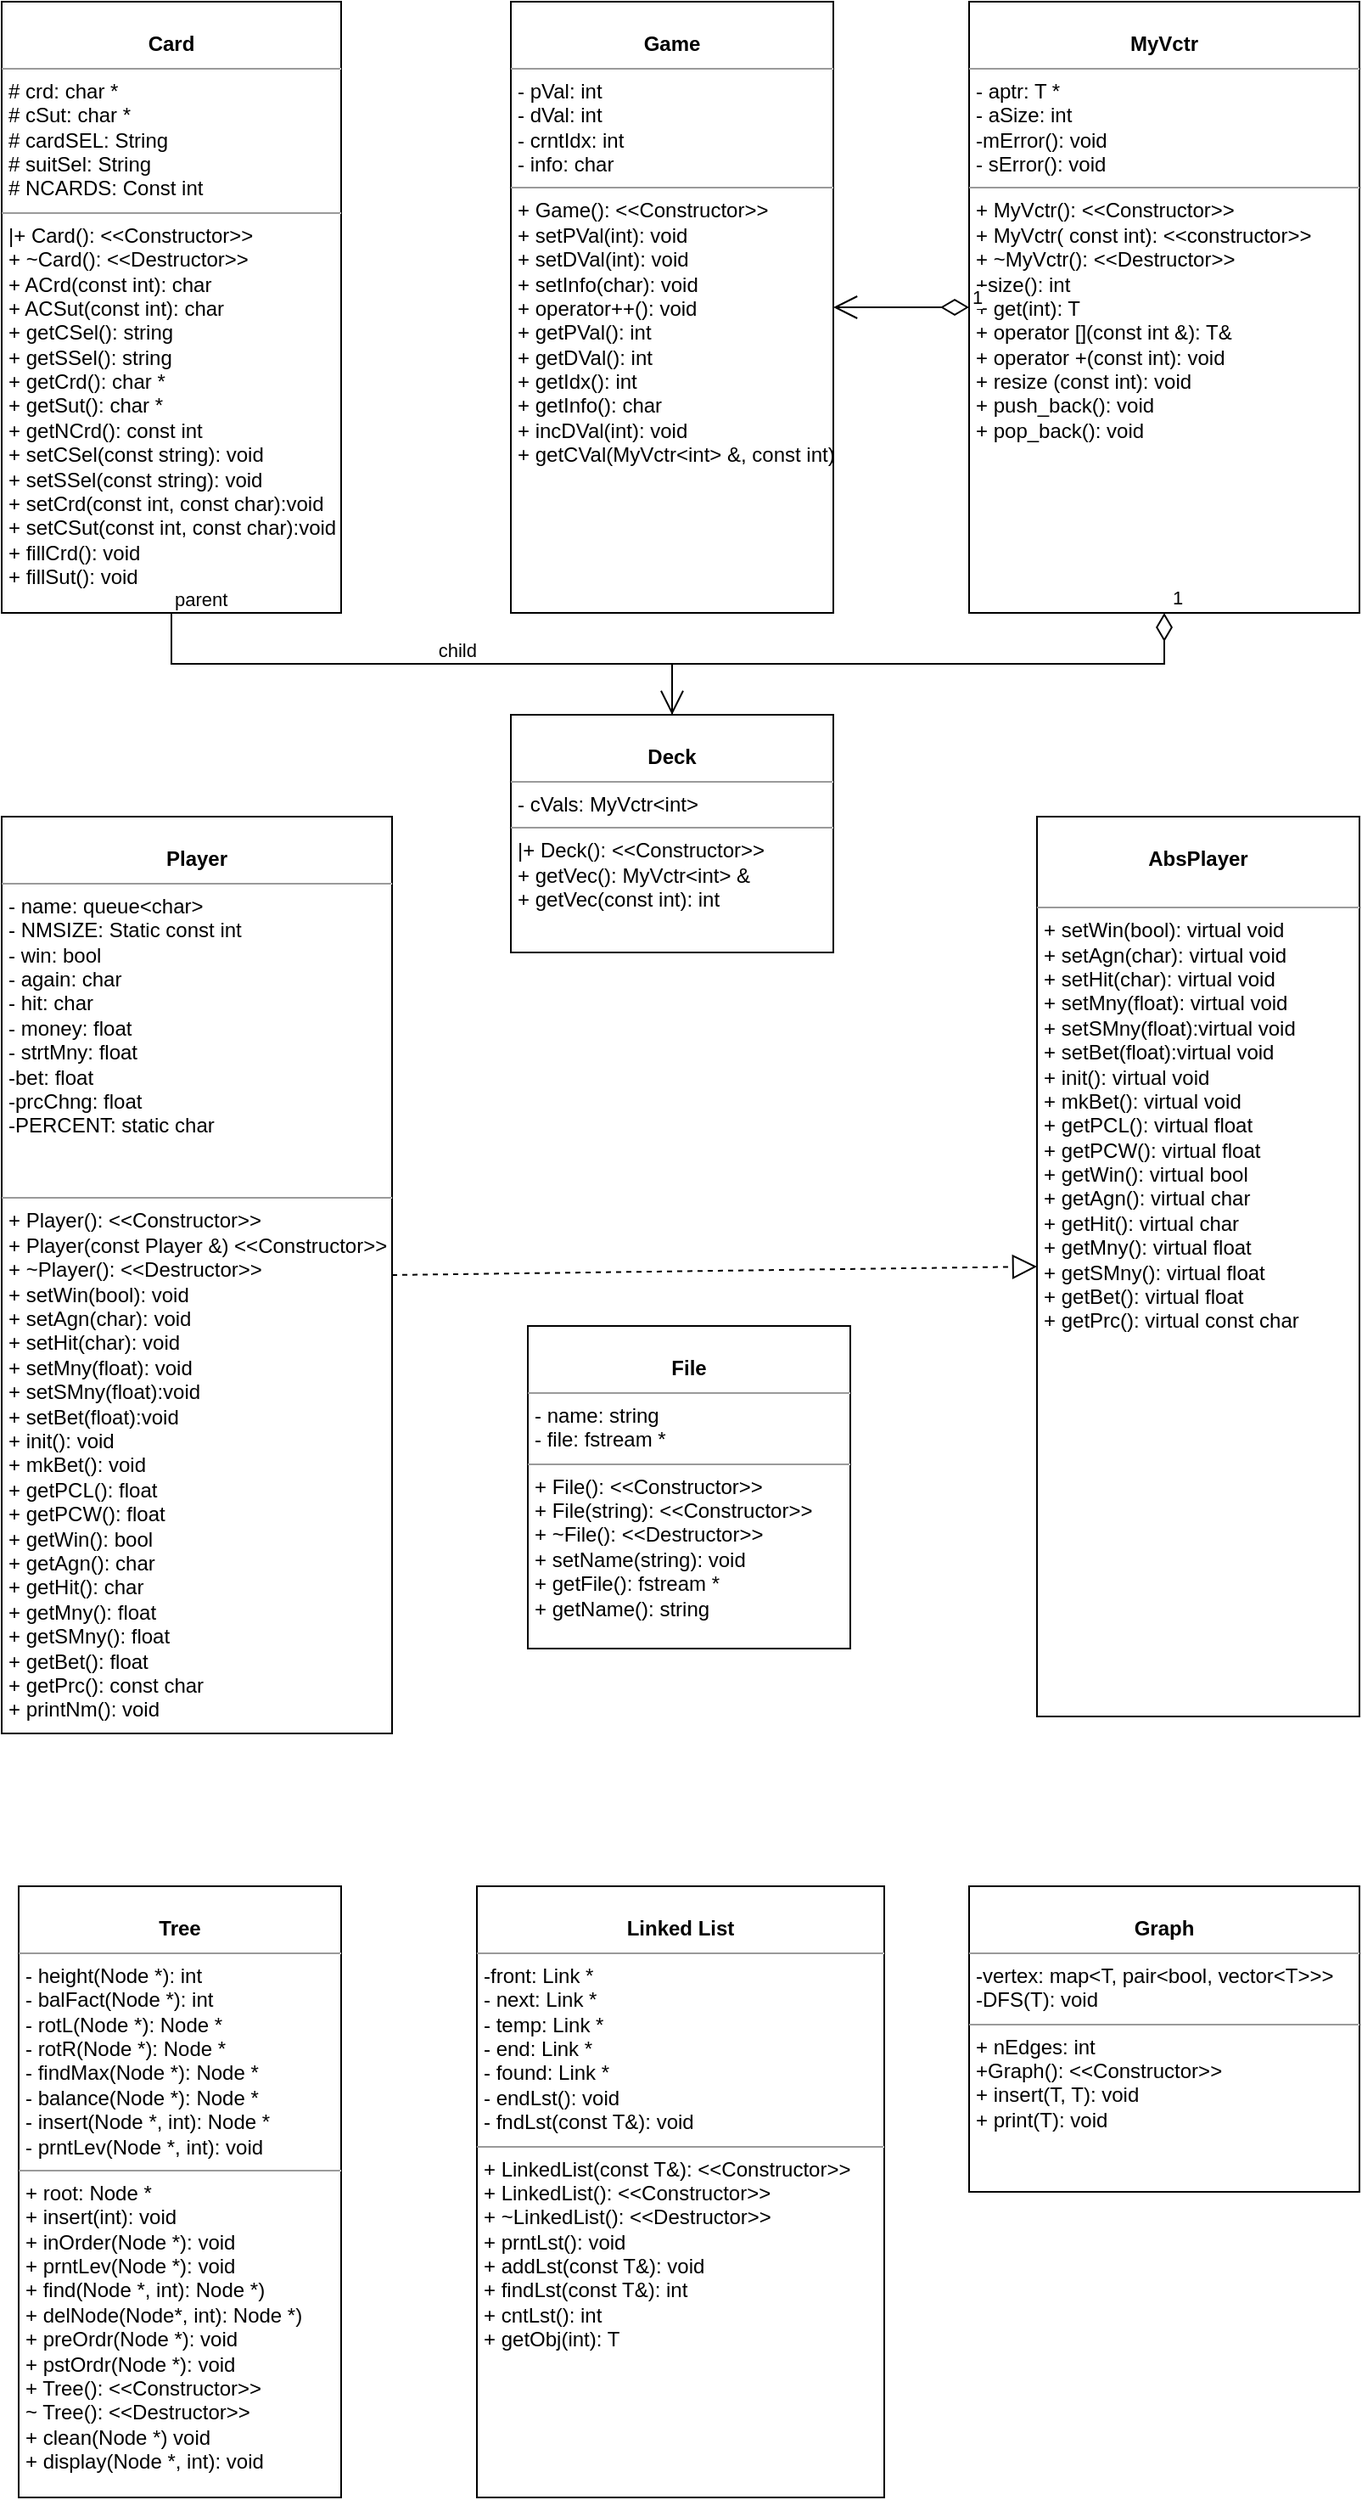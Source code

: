 <mxfile version="21.3.7">
  <diagram id="kslyD0iAn8LMBoGu7SZm" name="Page-1">
    <mxGraphModel dx="1434" dy="768" grid="1" gridSize="10" guides="1" tooltips="1" connect="1" arrows="1" fold="1" page="1" pageScale="1" pageWidth="850" pageHeight="1100" math="0" shadow="0">
      <root>
        <mxCell id="0" />
        <mxCell id="1" parent="0" />
        <mxCell id="DmMK4m6Bkcm9sfD8jkV9-1" value="&lt;p style=&quot;margin:0px;margin-top:4px;text-align:center;&quot;&gt;&lt;br&gt;&lt;b&gt;Card&lt;/b&gt;&lt;/p&gt;&lt;hr size=&quot;1&quot;&gt;&lt;p style=&quot;margin:0px;margin-left:4px;&quot;&gt;# crd: char *&lt;br&gt;# cSut: char *&lt;/p&gt;&lt;p style=&quot;margin:0px;margin-left:4px;&quot;&gt;# cardSEL: String&lt;/p&gt;&lt;p style=&quot;margin:0px;margin-left:4px;&quot;&gt;# suitSel: String&lt;/p&gt;&lt;p style=&quot;margin:0px;margin-left:4px;&quot;&gt;# NCARDS: Const int&lt;/p&gt;&lt;hr size=&quot;1&quot;&gt;&lt;p style=&quot;margin:0px;margin-left:4px;&quot;&gt;|+ Card(): &amp;lt;&amp;lt;Constructor&amp;gt;&amp;gt;&lt;br&gt;+ ~Card(): &amp;lt;&amp;lt;Destructor&amp;gt;&amp;gt;&lt;/p&gt;&lt;p style=&quot;margin:0px;margin-left:4px;&quot;&gt;+ ACrd(const int): char&lt;/p&gt;&lt;p style=&quot;margin:0px;margin-left:4px;&quot;&gt;+ ACSut(const int): char&lt;/p&gt;&lt;p style=&quot;margin:0px;margin-left:4px;&quot;&gt;+ getCSel(): string&lt;/p&gt;&lt;p style=&quot;margin:0px;margin-left:4px;&quot;&gt;+ getSSel(): string&lt;/p&gt;&lt;p style=&quot;margin:0px;margin-left:4px;&quot;&gt;+ getCrd(): char *&lt;/p&gt;&lt;p style=&quot;margin:0px;margin-left:4px;&quot;&gt;+ getSut(): char *&lt;/p&gt;&lt;p style=&quot;margin:0px;margin-left:4px;&quot;&gt;+ getNCrd(): const int&lt;/p&gt;&lt;p style=&quot;margin:0px;margin-left:4px;&quot;&gt;+ setCSel(const string): void&lt;/p&gt;&lt;p style=&quot;margin:0px;margin-left:4px;&quot;&gt;+ setSSel(const string): void&lt;/p&gt;&lt;p style=&quot;margin:0px;margin-left:4px;&quot;&gt;+ setCrd(const int, const char):void&lt;/p&gt;&lt;p style=&quot;margin:0px;margin-left:4px;&quot;&gt;+ setCSut(const int, const char):void&lt;/p&gt;&lt;p style=&quot;margin:0px;margin-left:4px;&quot;&gt;+ fillCrd(): void&lt;/p&gt;&lt;p style=&quot;margin:0px;margin-left:4px;&quot;&gt;+ fillSut(): void&lt;/p&gt;" style="verticalAlign=top;align=left;overflow=fill;fontSize=12;fontFamily=Helvetica;html=1;" parent="1" vertex="1">
          <mxGeometry x="30" y="40" width="200" height="360" as="geometry" />
        </mxCell>
        <mxCell id="DmMK4m6Bkcm9sfD8jkV9-5" value="&lt;p style=&quot;margin:0px;margin-top:4px;text-align:center;&quot;&gt;&lt;br&gt;&lt;b&gt;Deck&lt;/b&gt;&lt;/p&gt;&lt;hr size=&quot;1&quot;&gt;&lt;p style=&quot;margin:0px;margin-left:4px;&quot;&gt;- cVals: MyVctr&amp;lt;int&amp;gt;&lt;br&gt;&lt;/p&gt;&lt;hr size=&quot;1&quot;&gt;&lt;p style=&quot;margin:0px;margin-left:4px;&quot;&gt;|+ Deck(): &amp;lt;&amp;lt;Constructor&amp;gt;&amp;gt;&lt;br&gt;+ getVec(): MyVctr&amp;lt;int&amp;gt; &amp;amp;&lt;/p&gt;&lt;p style=&quot;margin:0px;margin-left:4px;&quot;&gt;+ getVec(const int): int&lt;/p&gt;" style="verticalAlign=top;align=left;overflow=fill;fontSize=12;fontFamily=Helvetica;html=1;" parent="1" vertex="1">
          <mxGeometry x="330" y="460" width="190" height="140" as="geometry" />
        </mxCell>
        <mxCell id="DmMK4m6Bkcm9sfD8jkV9-8" value="" style="endArrow=none;html=1;edgeStyle=orthogonalEdgeStyle;rounded=0;exitX=0.5;exitY=1;exitDx=0;exitDy=0;entryX=0.5;entryY=0;entryDx=0;entryDy=0;" parent="1" source="DmMK4m6Bkcm9sfD8jkV9-1" target="DmMK4m6Bkcm9sfD8jkV9-5" edge="1">
          <mxGeometry relative="1" as="geometry">
            <mxPoint x="340" y="300" as="sourcePoint" />
            <mxPoint x="500" y="300" as="targetPoint" />
          </mxGeometry>
        </mxCell>
        <mxCell id="DmMK4m6Bkcm9sfD8jkV9-9" value="parent" style="edgeLabel;resizable=0;html=1;align=left;verticalAlign=bottom;" parent="DmMK4m6Bkcm9sfD8jkV9-8" connectable="0" vertex="1">
          <mxGeometry x="-1" relative="1" as="geometry" />
        </mxCell>
        <mxCell id="DmMK4m6Bkcm9sfD8jkV9-10" value="child" style="edgeLabel;resizable=0;html=1;align=right;verticalAlign=bottom;" parent="DmMK4m6Bkcm9sfD8jkV9-8" connectable="0" vertex="1">
          <mxGeometry x="1" relative="1" as="geometry">
            <mxPoint x="-115" y="-30" as="offset" />
          </mxGeometry>
        </mxCell>
        <mxCell id="DmMK4m6Bkcm9sfD8jkV9-11" value="&lt;p style=&quot;margin:0px;margin-top:4px;text-align:center;&quot;&gt;&lt;br&gt;&lt;b&gt;Player&lt;/b&gt;&lt;/p&gt;&lt;hr size=&quot;1&quot;&gt;&lt;p style=&quot;margin:0px;margin-left:4px;&quot;&gt;- name: queue&amp;lt;char&amp;gt;&lt;br&gt;- NMSIZE: Static const int&lt;/p&gt;&lt;p style=&quot;margin:0px;margin-left:4px;&quot;&gt;- win: bool&lt;/p&gt;&lt;p style=&quot;margin:0px;margin-left:4px;&quot;&gt;- again: char&lt;/p&gt;&lt;p style=&quot;margin:0px;margin-left:4px;&quot;&gt;- hit: char&lt;/p&gt;&lt;p style=&quot;margin:0px;margin-left:4px;&quot;&gt;- money: float&lt;/p&gt;&lt;p style=&quot;margin:0px;margin-left:4px;&quot;&gt;- strtMny: float&lt;/p&gt;&lt;p style=&quot;margin:0px;margin-left:4px;&quot;&gt;-bet: float&lt;/p&gt;&lt;p style=&quot;margin:0px;margin-left:4px;&quot;&gt;-prcChng: float&lt;/p&gt;&lt;p style=&quot;margin:0px;margin-left:4px;&quot;&gt;-PERCENT: static char&lt;/p&gt;&lt;p style=&quot;margin:0px;margin-left:4px;&quot;&gt;&lt;br&gt;&lt;/p&gt;&lt;p style=&quot;margin:0px;margin-left:4px;&quot;&gt;&lt;br&gt;&lt;/p&gt;&lt;hr size=&quot;1&quot;&gt;&lt;p style=&quot;margin:0px;margin-left:4px;&quot;&gt;+ Player(): &amp;lt;&amp;lt;Constructor&amp;gt;&amp;gt;&lt;/p&gt;&lt;p style=&quot;margin:0px;margin-left:4px;&quot;&gt;+ Player(const Player &amp;amp;) &amp;lt;&amp;lt;Constructor&amp;gt;&amp;gt;&lt;/p&gt;&lt;p style=&quot;margin:0px;margin-left:4px;&quot;&gt;+ ~Player(): &amp;lt;&amp;lt;Destructor&amp;gt;&amp;gt;&lt;/p&gt;&lt;p style=&quot;margin:0px;margin-left:4px;&quot;&gt;+ setWin(bool): void&lt;/p&gt;&lt;p style=&quot;margin:0px;margin-left:4px;&quot;&gt;+ setAgn(char): void&lt;/p&gt;&lt;p style=&quot;margin:0px;margin-left:4px;&quot;&gt;+ setHit(char): void&lt;/p&gt;&lt;p style=&quot;margin:0px;margin-left:4px;&quot;&gt;+ setMny(float): void&lt;/p&gt;&lt;p style=&quot;margin:0px;margin-left:4px;&quot;&gt;+ setSMny(float):void&lt;/p&gt;&lt;p style=&quot;margin:0px;margin-left:4px;&quot;&gt;+ setBet(float):void&lt;/p&gt;&lt;p style=&quot;margin:0px;margin-left:4px;&quot;&gt;+ init(): void&lt;/p&gt;&lt;p style=&quot;margin:0px;margin-left:4px;&quot;&gt;+ mkBet(): void&lt;/p&gt;&lt;p style=&quot;margin:0px;margin-left:4px;&quot;&gt;+ getPCL(): float&lt;/p&gt;&lt;p style=&quot;margin:0px;margin-left:4px;&quot;&gt;+ getPCW(): float&lt;/p&gt;&lt;p style=&quot;margin:0px;margin-left:4px;&quot;&gt;+ getWin(): bool&lt;/p&gt;&lt;p style=&quot;margin:0px;margin-left:4px;&quot;&gt;+ getAgn(): char&lt;/p&gt;&lt;p style=&quot;margin:0px;margin-left:4px;&quot;&gt;+ getHit(): char&lt;/p&gt;&lt;p style=&quot;margin:0px;margin-left:4px;&quot;&gt;+ getMny(): float&lt;/p&gt;&lt;p style=&quot;margin:0px;margin-left:4px;&quot;&gt;+ getSMny(): float&lt;/p&gt;&lt;p style=&quot;margin:0px;margin-left:4px;&quot;&gt;+ getBet(): float&lt;/p&gt;&lt;p style=&quot;margin:0px;margin-left:4px;&quot;&gt;+ getPrc(): const char&lt;/p&gt;&lt;p style=&quot;margin:0px;margin-left:4px;&quot;&gt;+ printNm(): void&lt;/p&gt;" style="verticalAlign=top;align=left;overflow=fill;fontSize=12;fontFamily=Helvetica;html=1;" parent="1" vertex="1">
          <mxGeometry x="30" y="520" width="230" height="540" as="geometry" />
        </mxCell>
        <mxCell id="DmMK4m6Bkcm9sfD8jkV9-12" value="&lt;p style=&quot;margin:0px;margin-top:4px;text-align:center;&quot;&gt;&lt;br&gt;&lt;b&gt;AbsPlayer&lt;/b&gt;&lt;/p&gt;&lt;p style=&quot;margin:0px;margin-left:4px;&quot;&gt;&lt;br&gt;&lt;/p&gt;&lt;hr size=&quot;1&quot;&gt;&lt;p style=&quot;margin:0px;margin-left:4px;&quot;&gt;+ setWin(bool): virtual void&lt;/p&gt;&lt;p style=&quot;margin:0px;margin-left:4px;&quot;&gt;+ setAgn(char): virtual void&lt;/p&gt;&lt;p style=&quot;margin:0px;margin-left:4px;&quot;&gt;+ setHit(char): virtual void&lt;/p&gt;&lt;p style=&quot;margin:0px;margin-left:4px;&quot;&gt;+ setMny(float): virtual void&lt;/p&gt;&lt;p style=&quot;margin:0px;margin-left:4px;&quot;&gt;+ setSMny(float):virtual void&lt;/p&gt;&lt;p style=&quot;margin:0px;margin-left:4px;&quot;&gt;+ setBet(float):virtual void&lt;/p&gt;&lt;p style=&quot;margin:0px;margin-left:4px;&quot;&gt;+ init(): virtual void&lt;/p&gt;&lt;p style=&quot;margin:0px;margin-left:4px;&quot;&gt;+ mkBet(): virtual void&lt;/p&gt;&lt;p style=&quot;margin:0px;margin-left:4px;&quot;&gt;+ getPCL(): virtual float&lt;/p&gt;&lt;p style=&quot;margin:0px;margin-left:4px;&quot;&gt;+ getPCW(): virtual float&lt;/p&gt;&lt;p style=&quot;margin:0px;margin-left:4px;&quot;&gt;+ getWin(): virtual bool&lt;/p&gt;&lt;p style=&quot;margin:0px;margin-left:4px;&quot;&gt;+ getAgn(): virtual char&lt;/p&gt;&lt;p style=&quot;margin:0px;margin-left:4px;&quot;&gt;+ getHit(): virtual char&lt;/p&gt;&lt;p style=&quot;margin:0px;margin-left:4px;&quot;&gt;+ getMny(): virtual float&lt;/p&gt;&lt;p style=&quot;margin:0px;margin-left:4px;&quot;&gt;+ getSMny(): virtual float&lt;/p&gt;&lt;p style=&quot;margin:0px;margin-left:4px;&quot;&gt;+ getBet(): virtual float&lt;/p&gt;&lt;p style=&quot;margin:0px;margin-left:4px;&quot;&gt;+ getPrc(): virtual const char&lt;/p&gt;" style="verticalAlign=top;align=left;overflow=fill;fontSize=12;fontFamily=Helvetica;html=1;" parent="1" vertex="1">
          <mxGeometry x="640" y="520" width="190" height="530" as="geometry" />
        </mxCell>
        <mxCell id="DmMK4m6Bkcm9sfD8jkV9-14" value="" style="endArrow=block;dashed=1;endFill=0;endSize=12;html=1;rounded=0;entryX=0;entryY=0.5;entryDx=0;entryDy=0;exitX=1;exitY=0.5;exitDx=0;exitDy=0;" parent="1" source="DmMK4m6Bkcm9sfD8jkV9-11" target="DmMK4m6Bkcm9sfD8jkV9-12" edge="1">
          <mxGeometry width="160" relative="1" as="geometry">
            <mxPoint x="340" y="300" as="sourcePoint" />
            <mxPoint x="500" y="300" as="targetPoint" />
          </mxGeometry>
        </mxCell>
        <mxCell id="DmMK4m6Bkcm9sfD8jkV9-15" value="&lt;p style=&quot;margin:0px;margin-top:4px;text-align:center;&quot;&gt;&lt;br&gt;&lt;b&gt;File&lt;/b&gt;&lt;/p&gt;&lt;hr size=&quot;1&quot;&gt;&lt;p style=&quot;margin:0px;margin-left:4px;&quot;&gt;- name: string&lt;br&gt;- file: fstream *&lt;/p&gt;&lt;hr size=&quot;1&quot;&gt;&lt;p style=&quot;margin:0px;margin-left:4px;&quot;&gt;+ File(): &amp;lt;&amp;lt;Constructor&amp;gt;&amp;gt;&lt;/p&gt;&lt;p style=&quot;margin:0px;margin-left:4px;&quot;&gt;+ File(string): &amp;lt;&amp;lt;Constructor&amp;gt;&amp;gt;&lt;/p&gt;&lt;p style=&quot;margin:0px;margin-left:4px;&quot;&gt;+ ~File(): &amp;lt;&amp;lt;Destructor&amp;gt;&amp;gt;&lt;br&gt;+ setName(string): void&lt;/p&gt;&lt;p style=&quot;margin:0px;margin-left:4px;&quot;&gt;+ getFile(): fstream *&lt;/p&gt;&lt;p style=&quot;margin:0px;margin-left:4px;&quot;&gt;+ getName(): string&lt;/p&gt;" style="verticalAlign=top;align=left;overflow=fill;fontSize=12;fontFamily=Helvetica;html=1;" parent="1" vertex="1">
          <mxGeometry x="340" y="820" width="190" height="190" as="geometry" />
        </mxCell>
        <mxCell id="DmMK4m6Bkcm9sfD8jkV9-16" value="&lt;p style=&quot;margin:0px;margin-top:4px;text-align:center;&quot;&gt;&lt;br&gt;&lt;b&gt;MyVctr&lt;/b&gt;&lt;/p&gt;&lt;hr size=&quot;1&quot;&gt;&lt;p style=&quot;margin:0px;margin-left:4px;&quot;&gt;- aptr: T *&lt;br&gt;- aSize: int&lt;/p&gt;&lt;p style=&quot;margin:0px;margin-left:4px;&quot;&gt;-mError(): void&lt;/p&gt;&lt;p style=&quot;margin:0px;margin-left:4px;&quot;&gt;- sError(): void&lt;/p&gt;&lt;hr size=&quot;1&quot;&gt;&lt;p style=&quot;margin:0px;margin-left:4px;&quot;&gt;+ MyVctr(): &amp;lt;&amp;lt;Constructor&amp;gt;&amp;gt;&lt;/p&gt;&lt;p style=&quot;margin:0px;margin-left:4px;&quot;&gt;+ MyVctr( const int): &amp;lt;&amp;lt;constructor&amp;gt;&amp;gt;&lt;/p&gt;&lt;p style=&quot;margin:0px;margin-left:4px;&quot;&gt;+ ~MyVctr(): &amp;lt;&amp;lt;Destructor&amp;gt;&amp;gt;&lt;/p&gt;&lt;p style=&quot;margin:0px;margin-left:4px;&quot;&gt;+size(): int&lt;/p&gt;&lt;p style=&quot;margin:0px;margin-left:4px;&quot;&gt;+ get(int): T&lt;/p&gt;&lt;p style=&quot;margin:0px;margin-left:4px;&quot;&gt;+ operator [](const int &amp;amp;): T&amp;amp;&lt;/p&gt;&lt;p style=&quot;margin:0px;margin-left:4px;&quot;&gt;+ operator +(const int): void&lt;/p&gt;&lt;p style=&quot;margin:0px;margin-left:4px;&quot;&gt;+ resize (const int): void&lt;br&gt;+ push_back(): void&lt;/p&gt;&lt;p style=&quot;margin:0px;margin-left:4px;&quot;&gt;+ pop_back(): void&lt;/p&gt;" style="verticalAlign=top;align=left;overflow=fill;fontSize=12;fontFamily=Helvetica;html=1;" parent="1" vertex="1">
          <mxGeometry x="600" y="40" width="230" height="360" as="geometry" />
        </mxCell>
        <mxCell id="DmMK4m6Bkcm9sfD8jkV9-18" value="1" style="endArrow=open;html=1;endSize=12;startArrow=diamondThin;startSize=14;startFill=0;edgeStyle=orthogonalEdgeStyle;align=left;verticalAlign=bottom;rounded=0;exitX=0.5;exitY=1;exitDx=0;exitDy=0;entryX=0.5;entryY=0;entryDx=0;entryDy=0;" parent="1" source="DmMK4m6Bkcm9sfD8jkV9-16" target="DmMK4m6Bkcm9sfD8jkV9-5" edge="1">
          <mxGeometry x="-1" y="3" relative="1" as="geometry">
            <mxPoint x="340" y="300" as="sourcePoint" />
            <mxPoint x="500" y="300" as="targetPoint" />
          </mxGeometry>
        </mxCell>
        <mxCell id="DmMK4m6Bkcm9sfD8jkV9-19" value="&lt;p style=&quot;margin:0px;margin-top:4px;text-align:center;&quot;&gt;&lt;br&gt;&lt;b&gt;Game&lt;/b&gt;&lt;/p&gt;&lt;hr size=&quot;1&quot;&gt;&lt;p style=&quot;margin:0px;margin-left:4px;&quot;&gt;- pVal: int&lt;br&gt;- dVal: int&lt;/p&gt;&lt;p style=&quot;margin:0px;margin-left:4px;&quot;&gt;- crntIdx: int&lt;/p&gt;&lt;p style=&quot;margin:0px;margin-left:4px;&quot;&gt;- info: char&lt;/p&gt;&lt;hr size=&quot;1&quot;&gt;&lt;p style=&quot;margin:0px;margin-left:4px;&quot;&gt;+ Game(): &amp;lt;&amp;lt;Constructor&amp;gt;&amp;gt;&lt;br&gt;+ setPVal(int): void&lt;/p&gt;&lt;p style=&quot;margin:0px;margin-left:4px;&quot;&gt;+ setDVal(int): void&lt;/p&gt;&lt;p style=&quot;margin:0px;margin-left:4px;&quot;&gt;+ setInfo(char): void&lt;/p&gt;&lt;p style=&quot;margin:0px;margin-left:4px;&quot;&gt;+ operator++(): void&lt;/p&gt;&lt;p style=&quot;margin:0px;margin-left:4px;&quot;&gt;+ getPVal(): int&lt;/p&gt;&lt;p style=&quot;margin:0px;margin-left:4px;&quot;&gt;+ getDVal(): int&lt;/p&gt;&lt;p style=&quot;margin:0px;margin-left:4px;&quot;&gt;+ getIdx(): int&lt;/p&gt;&lt;p style=&quot;margin:0px;margin-left:4px;&quot;&gt;+ getInfo(): char&lt;/p&gt;&lt;p style=&quot;margin:0px;margin-left:4px;&quot;&gt;+ incDVal(int): void&lt;/p&gt;&lt;p style=&quot;margin:0px;margin-left:4px;&quot;&gt;+ getCVal(MyVctr&amp;lt;int&amp;gt; &amp;amp;, const int): int&lt;/p&gt;" style="verticalAlign=top;align=left;overflow=fill;fontSize=12;fontFamily=Helvetica;html=1;" parent="1" vertex="1">
          <mxGeometry x="330" y="40" width="190" height="360" as="geometry" />
        </mxCell>
        <mxCell id="DmMK4m6Bkcm9sfD8jkV9-20" value="1" style="endArrow=open;html=1;endSize=12;startArrow=diamondThin;startSize=14;startFill=0;edgeStyle=orthogonalEdgeStyle;align=left;verticalAlign=bottom;rounded=0;exitX=0;exitY=0.5;exitDx=0;exitDy=0;entryX=1;entryY=0.5;entryDx=0;entryDy=0;" parent="1" source="DmMK4m6Bkcm9sfD8jkV9-16" target="DmMK4m6Bkcm9sfD8jkV9-19" edge="1">
          <mxGeometry x="-1" y="3" relative="1" as="geometry">
            <mxPoint x="340" y="300" as="sourcePoint" />
            <mxPoint x="500" y="300" as="targetPoint" />
          </mxGeometry>
        </mxCell>
        <mxCell id="pcf6VzihK_Wf31tfk0PM-1" value="&lt;p style=&quot;margin:0px;margin-top:4px;text-align:center;&quot;&gt;&lt;br&gt;&lt;b&gt;Tree&lt;/b&gt;&lt;/p&gt;&lt;hr size=&quot;1&quot;&gt;&lt;p style=&quot;margin:0px;margin-left:4px;&quot;&gt;- height(Node *): int&lt;/p&gt;&lt;p style=&quot;margin:0px;margin-left:4px;&quot;&gt;- balFact(Node *): int&lt;/p&gt;&lt;p style=&quot;margin:0px;margin-left:4px;&quot;&gt;- rotL(Node *): Node *&lt;/p&gt;&lt;p style=&quot;margin:0px;margin-left:4px;&quot;&gt;- rotR(Node *): Node *&lt;/p&gt;&lt;p style=&quot;margin:0px;margin-left:4px;&quot;&gt;- findMax(Node *): Node *&lt;/p&gt;&lt;p style=&quot;margin:0px;margin-left:4px;&quot;&gt;- balance(Node *): Node *&lt;/p&gt;&lt;p style=&quot;margin:0px;margin-left:4px;&quot;&gt;- insert(Node *, int): Node *&lt;/p&gt;&lt;p style=&quot;margin:0px;margin-left:4px;&quot;&gt;- prntLev(Node *, int): void&lt;/p&gt;&lt;hr size=&quot;1&quot;&gt;&lt;p style=&quot;margin:0px;margin-left:4px;&quot;&gt;+ root: Node *&lt;/p&gt;&lt;p style=&quot;margin:0px;margin-left:4px;&quot;&gt;+ insert(int): void&lt;/p&gt;&lt;p style=&quot;margin:0px;margin-left:4px;&quot;&gt;+ inOrder(Node *): void&lt;/p&gt;&lt;p style=&quot;margin:0px;margin-left:4px;&quot;&gt;+ prntLev(Node *): void&lt;/p&gt;&lt;p style=&quot;margin:0px;margin-left:4px;&quot;&gt;+ find(Node *, int): Node *)&lt;/p&gt;&lt;p style=&quot;margin:0px;margin-left:4px;&quot;&gt;+ delNode(Node*, int): Node *)&lt;/p&gt;&lt;p style=&quot;margin:0px;margin-left:4px;&quot;&gt;+ preOrdr(Node *): void&lt;/p&gt;&lt;p style=&quot;margin:0px;margin-left:4px;&quot;&gt;+ pstOrdr(Node *): void&lt;/p&gt;&lt;p style=&quot;margin:0px;margin-left:4px;&quot;&gt;+ Tree(): &amp;lt;&amp;lt;Constructor&amp;gt;&amp;gt;&lt;/p&gt;&lt;p style=&quot;margin:0px;margin-left:4px;&quot;&gt;~ Tree(): &amp;lt;&amp;lt;Destructor&amp;gt;&amp;gt;&lt;/p&gt;&lt;p style=&quot;margin:0px;margin-left:4px;&quot;&gt;+ clean(Node *) void&lt;/p&gt;&lt;p style=&quot;margin:0px;margin-left:4px;&quot;&gt;+ display(Node *, int): void&lt;/p&gt;" style="verticalAlign=top;align=left;overflow=fill;fontSize=12;fontFamily=Helvetica;html=1;" vertex="1" parent="1">
          <mxGeometry x="40" y="1150" width="190" height="360" as="geometry" />
        </mxCell>
        <mxCell id="pcf6VzihK_Wf31tfk0PM-3" value="&lt;p style=&quot;margin:0px;margin-top:4px;text-align:center;&quot;&gt;&lt;br&gt;&lt;b&gt;Linked List&lt;/b&gt;&lt;/p&gt;&lt;hr size=&quot;1&quot;&gt;&lt;p style=&quot;margin:0px;margin-left:4px;&quot;&gt;-front: Link *&lt;/p&gt;&lt;p style=&quot;margin:0px;margin-left:4px;&quot;&gt;- next: Link *&lt;/p&gt;&lt;p style=&quot;margin:0px;margin-left:4px;&quot;&gt;- temp: Link *&lt;/p&gt;&lt;p style=&quot;margin:0px;margin-left:4px;&quot;&gt;- end: Link *&lt;/p&gt;&lt;p style=&quot;margin:0px;margin-left:4px;&quot;&gt;- found: Link *&lt;/p&gt;&lt;p style=&quot;margin:0px;margin-left:4px;&quot;&gt;- endLst(): void&lt;/p&gt;&lt;p style=&quot;margin:0px;margin-left:4px;&quot;&gt;- fndLst(const T&amp;amp;): void&lt;/p&gt;&lt;hr size=&quot;1&quot;&gt;&lt;p style=&quot;margin:0px;margin-left:4px;&quot;&gt;+ LinkedList(const T&amp;amp;): &amp;lt;&amp;lt;Constructor&amp;gt;&amp;gt;&lt;/p&gt;&lt;p style=&quot;margin:0px;margin-left:4px;&quot;&gt;+ LinkedList(): &amp;lt;&amp;lt;Constructor&amp;gt;&amp;gt;&lt;/p&gt;&lt;p style=&quot;margin:0px;margin-left:4px;&quot;&gt;+ ~LinkedList(): &amp;lt;&amp;lt;Destructor&amp;gt;&amp;gt;&lt;/p&gt;&lt;p style=&quot;margin:0px;margin-left:4px;&quot;&gt;+ prntLst(): void&lt;/p&gt;&lt;p style=&quot;margin:0px;margin-left:4px;&quot;&gt;+ addLst(const T&amp;amp;): void&lt;/p&gt;&lt;p style=&quot;margin:0px;margin-left:4px;&quot;&gt;+ findLst(const T&amp;amp;): int&lt;/p&gt;&lt;p style=&quot;margin:0px;margin-left:4px;&quot;&gt;+ cntLst(): int&lt;/p&gt;&lt;p style=&quot;margin:0px;margin-left:4px;&quot;&gt;+ getObj(int): T&lt;/p&gt;&lt;p style=&quot;margin:0px;margin-left:4px;&quot;&gt;&lt;br&gt;&lt;/p&gt;&lt;p style=&quot;margin:0px;margin-left:4px;&quot;&gt;&lt;br&gt;&lt;/p&gt;" style="verticalAlign=top;align=left;overflow=fill;fontSize=12;fontFamily=Helvetica;html=1;" vertex="1" parent="1">
          <mxGeometry x="310" y="1150" width="240" height="360" as="geometry" />
        </mxCell>
        <mxCell id="pcf6VzihK_Wf31tfk0PM-4" value="&lt;p style=&quot;margin:0px;margin-top:4px;text-align:center;&quot;&gt;&lt;br&gt;&lt;b&gt;Graph&lt;/b&gt;&lt;/p&gt;&lt;hr size=&quot;1&quot;&gt;&lt;p style=&quot;margin:0px;margin-left:4px;&quot;&gt;-vertex: map&amp;lt;T, pair&amp;lt;bool, vector&amp;lt;T&amp;gt;&amp;gt;&amp;gt;&lt;/p&gt;&lt;p style=&quot;margin:0px;margin-left:4px;&quot;&gt;-DFS(T): void&lt;/p&gt;&lt;hr size=&quot;1&quot;&gt;&lt;p style=&quot;margin:0px;margin-left:4px;&quot;&gt;+ nEdges: int&lt;/p&gt;&lt;p style=&quot;margin:0px;margin-left:4px;&quot;&gt;+Graph(): &amp;lt;&amp;lt;Constructor&amp;gt;&amp;gt;&lt;/p&gt;&lt;p style=&quot;margin:0px;margin-left:4px;&quot;&gt;+ insert(T, T): void&lt;/p&gt;&lt;p style=&quot;margin:0px;margin-left:4px;&quot;&gt;+ print(T): void&lt;/p&gt;" style="verticalAlign=top;align=left;overflow=fill;fontSize=12;fontFamily=Helvetica;html=1;" vertex="1" parent="1">
          <mxGeometry x="600" y="1150" width="230" height="180" as="geometry" />
        </mxCell>
      </root>
    </mxGraphModel>
  </diagram>
</mxfile>
